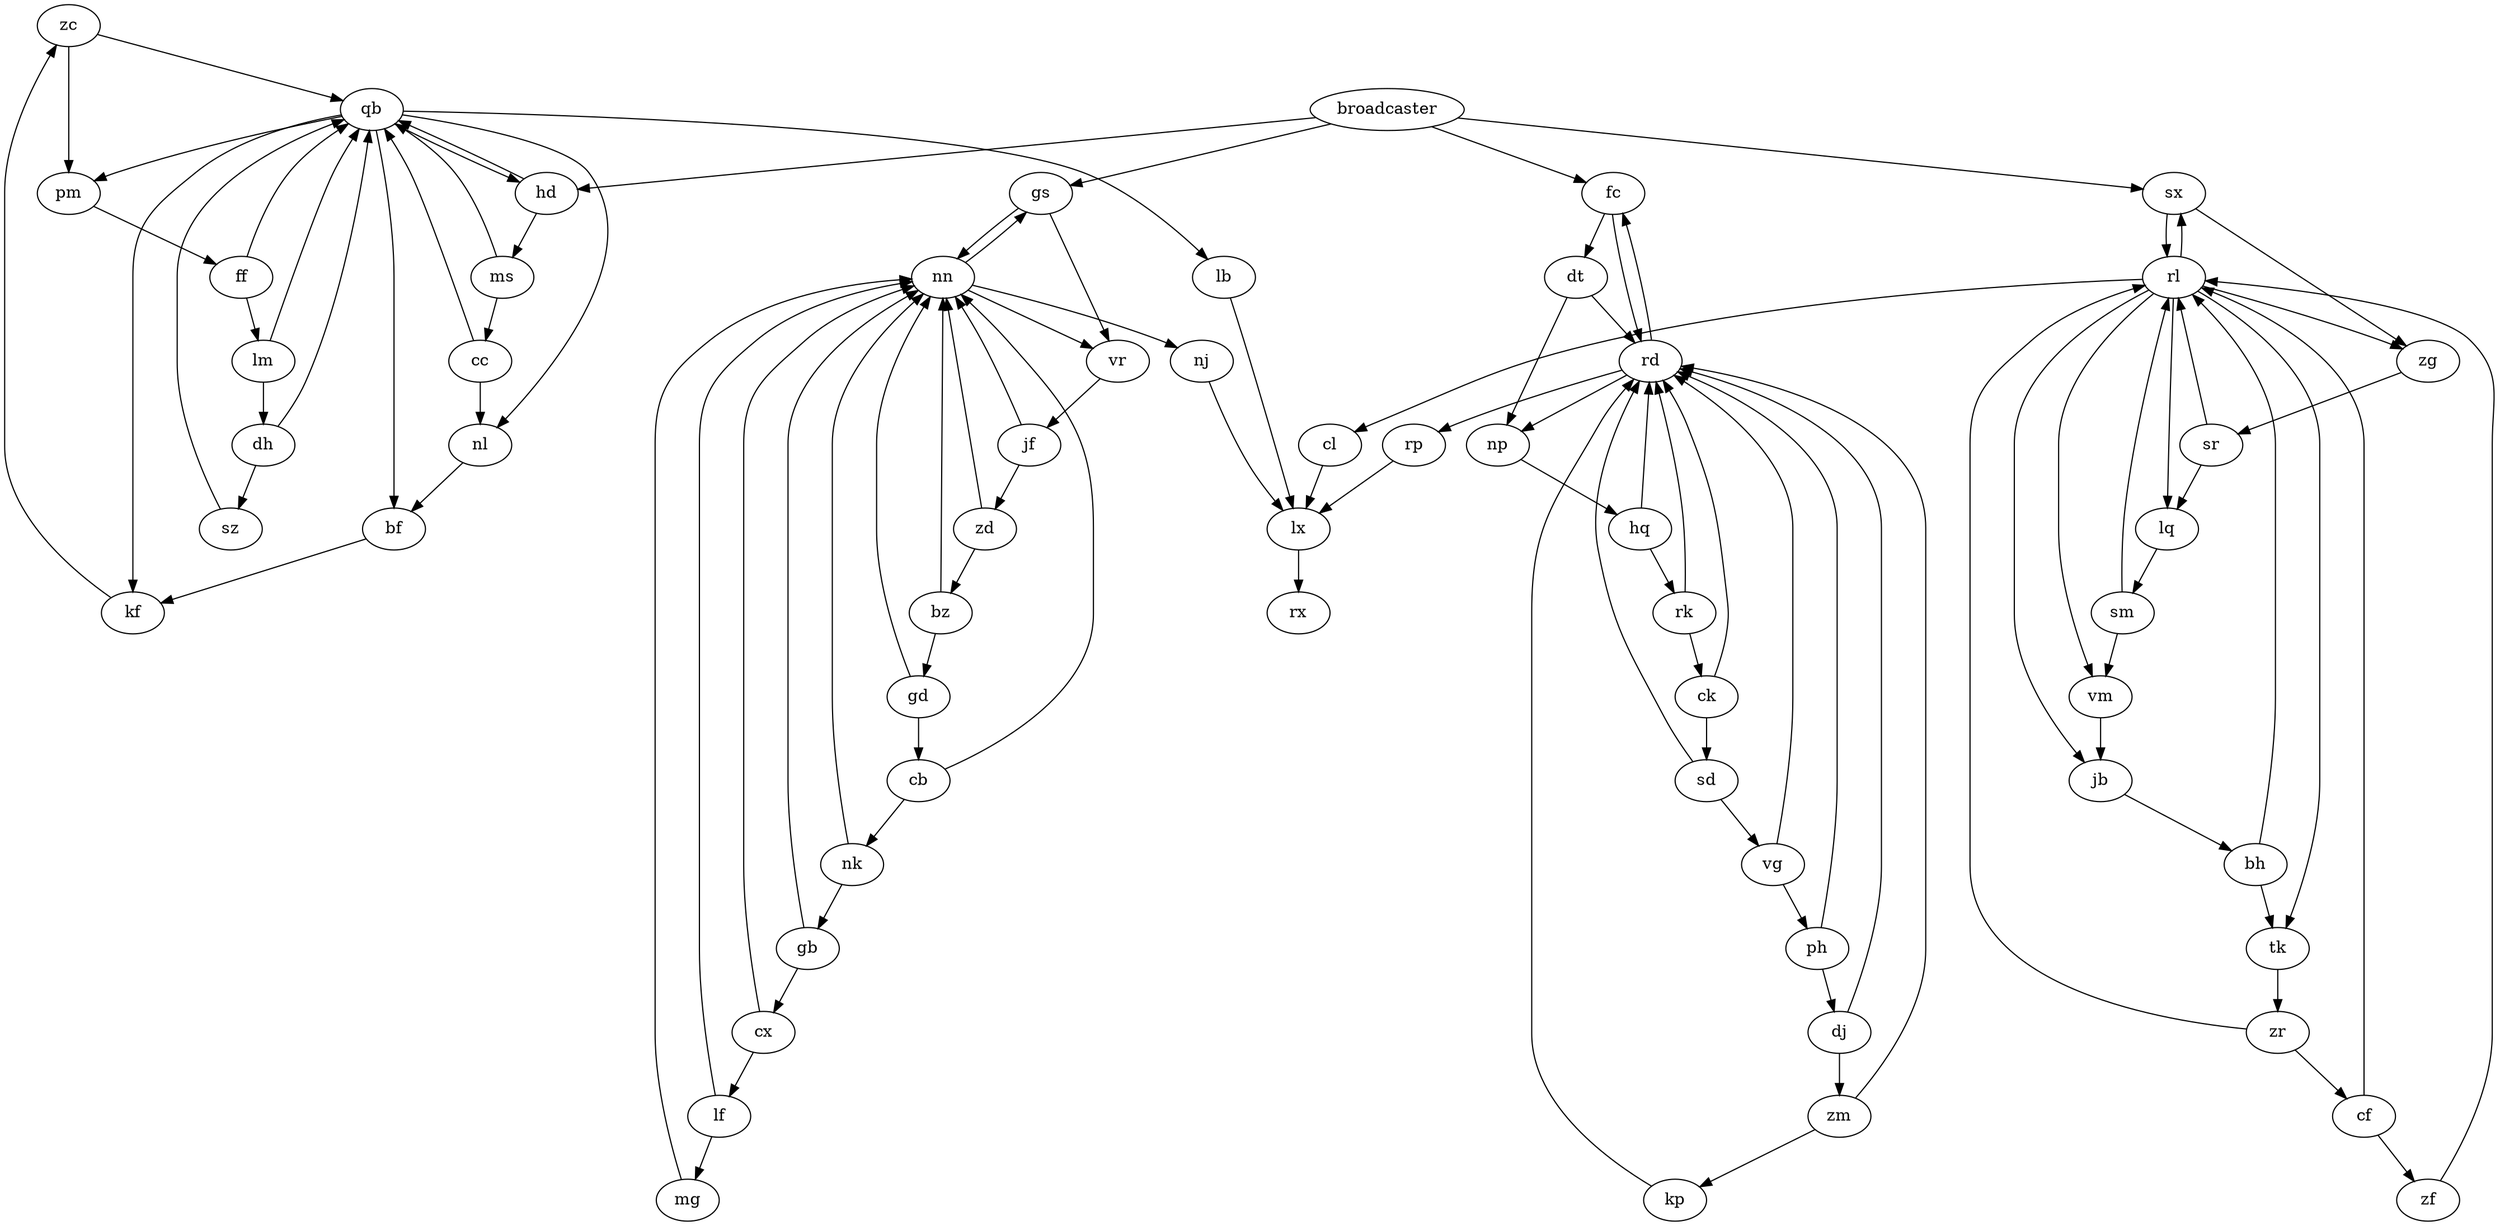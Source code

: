 digraph {
zc -> qb;
zc -> pm;
kp -> rd;
fc -> rd;
fc -> dt;
rl -> tk;
rl -> lq;
rl -> zg;
rl -> vm;
rl -> jb;
rl -> sx;
rl -> cl;
rk -> ck;
rk -> rd;
lq -> sm;
rd -> np;
rd -> rp;
rd -> fc;
lm -> dh;
lm -> qb;
dh -> sz;
dh -> qb;
ph -> dj;
ph -> rd;
cc -> qb;
cc -> nl;
lf -> mg;
lf -> nn;
lb -> lx;
zg -> sr;
hq -> rd;
hq -> rk;
nk -> gb;
nk -> nn;
gd -> cb;
gd -> nn;
hd -> ms;
hd -> qb;
bh -> rl;
bh -> tk;
qb -> bf;
qb -> kf;
qb -> hd;
qb -> nl;
qb -> pm;
qb -> lb;
sr -> lq;
sr -> rl;
bz -> gd;
bz -> nn;
cx -> nn;
cx -> lf;
sd -> rd;
sd -> vg;
broadcaster -> hd;
broadcaster -> gs;
broadcaster -> fc;
broadcaster -> sx;
cb -> nk;
cb -> nn;
nn -> nj;
nn -> gs;
nn -> vr;
ms -> qb;
ms -> cc;
sm -> vm;
sm -> rl;
pm -> ff;
vm -> jb;
bf -> kf;
dj -> zm;
dj -> rd;
rp -> lx;
jb -> bh;
ck -> sd;
ck -> rd;
sx -> rl;
sx -> zg;
gb -> cx;
gb -> nn;
zr -> rl;
zr -> cf;
nj -> lx;
ff -> qb;
ff -> lm;
cl -> lx;
nl -> bf;
tk -> zr;
zm -> rd;
zm -> kp;
dt -> np;
dt -> rd;
vg -> ph;
vg -> rd;
jf -> nn;
jf -> zd;
np -> hq;
zf -> rl;
zd -> bz;
zd -> nn;
vr -> jf;
cf -> zf;
cf -> rl;
gs -> vr;
gs -> nn;
sz -> qb;
lx -> rx;
mg -> nn;
kf -> zc;
}
